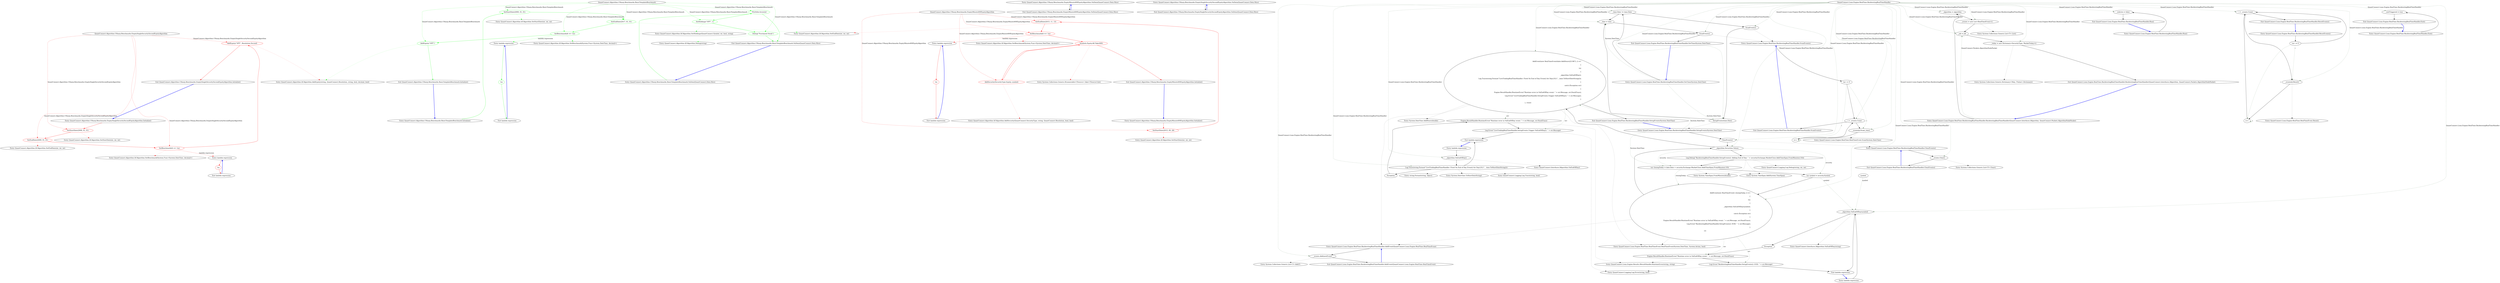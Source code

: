 digraph  {
d1 [label="SetStartDate(2000, 01, 01)", span="29-29", cluster="QuantConnect.Algorithm.CSharp.Benchmarks.BasicTemplateBenchmark.Initialize()", color=green, community=0];
d20 [label="QuantConnect.Algorithm.CSharp.Benchmarks.BasicTemplateBenchmark", span=""];
d0 [label="Entry QuantConnect.Algorithm.CSharp.Benchmarks.BasicTemplateBenchmark.Initialize()", span="27-27", cluster="QuantConnect.Algorithm.CSharp.Benchmarks.BasicTemplateBenchmark.Initialize()"];
d2 [label="SetEndDate(2017, 01, 01)", span="30-30", cluster="QuantConnect.Algorithm.CSharp.Benchmarks.BasicTemplateBenchmark.Initialize()", color=green, community=0];
d6 [label="Entry QuantConnect.Algorithm.QCAlgorithm.SetStartDate(int, int, int)", span="1126-1126", cluster="QuantConnect.Algorithm.QCAlgorithm.SetStartDate(int, int, int)"];
d3 [label="SetBenchmark(dt => 1m)", span="31-31", cluster="QuantConnect.Algorithm.CSharp.Benchmarks.BasicTemplateBenchmark.Initialize()", color=green, community=0];
d7 [label="Entry QuantConnect.Algorithm.QCAlgorithm.SetEndDate(int, int, int)", span="1151-1151", cluster="QuantConnect.Algorithm.QCAlgorithm.SetEndDate(int, int, int)"];
d4 [label="AddEquity(''SPY'')", span="32-32", cluster="QuantConnect.Algorithm.CSharp.Benchmarks.BasicTemplateBenchmark.Initialize()", color=green, community=0];
d8 [label="Entry QuantConnect.Algorithm.QCAlgorithm.SetBenchmark(System.Func<System.DateTime, decimal>)", span="1042-1042", cluster="QuantConnect.Algorithm.QCAlgorithm.SetBenchmark(System.Func<System.DateTime, decimal>)"];
d10 [label="Entry lambda expression", span="31-31", cluster="lambda expression"];
d5 [label="Exit QuantConnect.Algorithm.CSharp.Benchmarks.BasicTemplateBenchmark.Initialize()", span="27-27", cluster="QuantConnect.Algorithm.CSharp.Benchmarks.BasicTemplateBenchmark.Initialize()"];
d9 [label="Entry QuantConnect.Algorithm.QCAlgorithm.AddEquity(string, QuantConnect.Resolution, string, bool, decimal, bool)", span="1400-1400", cluster="QuantConnect.Algorithm.QCAlgorithm.AddEquity(string, QuantConnect.Resolution, string, bool, decimal, bool)"];
d11 [label="1m", span="31-31", cluster="lambda expression", color=green, community=0];
d12 [label="Exit lambda expression", span="31-31", cluster="lambda expression"];
d14 [label="!Portfolio.Invested", span="37-37", cluster="QuantConnect.Algorithm.CSharp.Benchmarks.BasicTemplateBenchmark.OnData(QuantConnect.Data.Slice)", color=green, community=0];
d13 [label="Entry QuantConnect.Algorithm.CSharp.Benchmarks.BasicTemplateBenchmark.OnData(QuantConnect.Data.Slice)", span="35-35", cluster="QuantConnect.Algorithm.CSharp.Benchmarks.BasicTemplateBenchmark.OnData(QuantConnect.Data.Slice)"];
d15 [label="SetHoldings(''SPY'', 1)", span="39-39", cluster="QuantConnect.Algorithm.CSharp.Benchmarks.BasicTemplateBenchmark.OnData(QuantConnect.Data.Slice)", color=green, community=0];
d17 [label="Exit QuantConnect.Algorithm.CSharp.Benchmarks.BasicTemplateBenchmark.OnData(QuantConnect.Data.Slice)", span="35-35", cluster="QuantConnect.Algorithm.CSharp.Benchmarks.BasicTemplateBenchmark.OnData(QuantConnect.Data.Slice)"];
d16 [label="Debug(''Purchased Stock'')", span="40-40", cluster="QuantConnect.Algorithm.CSharp.Benchmarks.BasicTemplateBenchmark.OnData(QuantConnect.Data.Slice)", color=green, community=0];
d18 [label="Entry QuantConnect.Algorithm.QCAlgorithm.SetHoldings(QuantConnect.Symbol, int, bool, string)", span="870-870", cluster="QuantConnect.Algorithm.QCAlgorithm.SetHoldings(QuantConnect.Symbol, int, bool, string)"];
d19 [label="Entry QuantConnect.Algorithm.QCAlgorithm.Debug(string)", span="1699-1699", cluster="QuantConnect.Algorithm.QCAlgorithm.Debug(string)"];
m0_15 [label="Entry QuantConnect.Algorithm.CSharp.Benchmarks.EmptyMinute400EquityAlgorithm.OnData(QuantConnect.Data.Slice)", span="19-19", cluster="QuantConnect.Algorithm.CSharp.Benchmarks.EmptyMinute400EquityAlgorithm.OnData(QuantConnect.Data.Slice)", file="EmptyMinute400EquityAlgorithm.cs"];
m0_16 [label="Exit QuantConnect.Algorithm.CSharp.Benchmarks.EmptyMinute400EquityAlgorithm.OnData(QuantConnect.Data.Slice)", span="19-19", cluster="QuantConnect.Algorithm.CSharp.Benchmarks.EmptyMinute400EquityAlgorithm.OnData(QuantConnect.Data.Slice)", file="EmptyMinute400EquityAlgorithm.cs"];
m0_0 [label="Entry QuantConnect.Algorithm.CSharp.Benchmarks.EmptyMinute400EquityAlgorithm.Initialize()", span="8-8", cluster="QuantConnect.Algorithm.CSharp.Benchmarks.EmptyMinute400EquityAlgorithm.Initialize()", file="EmptyMinute400EquityAlgorithm.cs"];
m0_1 [label="SetStartDate(2015, 09, 28)", span="10-10", cluster="QuantConnect.Algorithm.CSharp.Benchmarks.EmptyMinute400EquityAlgorithm.Initialize()", color=red, community=0, file="EmptyMinute400EquityAlgorithm.cs"];
m0_2 [label="SetEndDate(2015, 11, 13)", span="11-11", cluster="QuantConnect.Algorithm.CSharp.Benchmarks.EmptyMinute400EquityAlgorithm.Initialize()", color=red, community=0, file="EmptyMinute400EquityAlgorithm.cs"];
m0_3 [label="SetBenchmark(dt => 1m)", span="12-12", cluster="QuantConnect.Algorithm.CSharp.Benchmarks.EmptyMinute400EquityAlgorithm.Initialize()", color=red, community=0, file="EmptyMinute400EquityAlgorithm.cs"];
m0_4 [label="Symbols.Equity.All.Take(400)", span="13-13", cluster="QuantConnect.Algorithm.CSharp.Benchmarks.EmptyMinute400EquityAlgorithm.Initialize()", color=red, community=0, file="EmptyMinute400EquityAlgorithm.cs"];
m0_5 [label="AddSecurity(SecurityType.Equity, symbol)", span="15-15", cluster="QuantConnect.Algorithm.CSharp.Benchmarks.EmptyMinute400EquityAlgorithm.Initialize()", color=red, community=0, file="EmptyMinute400EquityAlgorithm.cs"];
m0_6 [label="Exit QuantConnect.Algorithm.CSharp.Benchmarks.EmptyMinute400EquityAlgorithm.Initialize()", span="8-8", cluster="QuantConnect.Algorithm.CSharp.Benchmarks.EmptyMinute400EquityAlgorithm.Initialize()", file="EmptyMinute400EquityAlgorithm.cs"];
m0_10 [label="Entry System.Collections.Generic.IEnumerable<TSource>.Take<TSource>(int)", span="0-0", cluster="System.Collections.Generic.IEnumerable<TSource>.Take<TSource>(int)", file="EmptyMinute400EquityAlgorithm.cs"];
m0_9 [label="Entry QuantConnect.Algorithm.QCAlgorithm.SetBenchmark(System.Func<System.DateTime, decimal>)", span="1042-1042", cluster="QuantConnect.Algorithm.QCAlgorithm.SetBenchmark(System.Func<System.DateTime, decimal>)", file="EmptyMinute400EquityAlgorithm.cs"];
m0_11 [label="Entry QuantConnect.Algorithm.QCAlgorithm.AddSecurity(QuantConnect.SecurityType, string, QuantConnect.Resolution, bool, bool)", span="1318-1318", cluster="QuantConnect.Algorithm.QCAlgorithm.AddSecurity(QuantConnect.SecurityType, string, QuantConnect.Resolution, bool, bool)", file="EmptyMinute400EquityAlgorithm.cs"];
m0_7 [label="Entry QuantConnect.Algorithm.QCAlgorithm.SetStartDate(int, int, int)", span="1126-1126", cluster="QuantConnect.Algorithm.QCAlgorithm.SetStartDate(int, int, int)", file="EmptyMinute400EquityAlgorithm.cs"];
m0_12 [label="Entry lambda expression", span="12-12", cluster="lambda expression", file="EmptyMinute400EquityAlgorithm.cs"];
m0_13 [label="1m", span="12-12", cluster="lambda expression", color=red, community=0, file="EmptyMinute400EquityAlgorithm.cs"];
m0_14 [label="Exit lambda expression", span="12-12", cluster="lambda expression", file="EmptyMinute400EquityAlgorithm.cs"];
m0_17 [label="QuantConnect.Algorithm.CSharp.Benchmarks.EmptyMinute400EquityAlgorithm", span="", file="EmptyMinute400EquityAlgorithm.cs"];
m2_13 [label="Entry QuantConnect.Algorithm.CSharp.Benchmarks.EmptySingleSecuritySecondEquityAlgorithm.OnData(QuantConnect.Data.Slice)", span="14-14", cluster="QuantConnect.Algorithm.CSharp.Benchmarks.EmptySingleSecuritySecondEquityAlgorithm.OnData(QuantConnect.Data.Slice)", file="EmptySingleSecuritySecondEquityAlgorithm.cs"];
m2_14 [label="Exit QuantConnect.Algorithm.CSharp.Benchmarks.EmptySingleSecuritySecondEquityAlgorithm.OnData(QuantConnect.Data.Slice)", span="14-14", cluster="QuantConnect.Algorithm.CSharp.Benchmarks.EmptySingleSecuritySecondEquityAlgorithm.OnData(QuantConnect.Data.Slice)", file="EmptySingleSecuritySecondEquityAlgorithm.cs"];
m2_7 [label="Entry QuantConnect.Algorithm.QCAlgorithm.SetEndDate(int, int, int)", span="1151-1151", cluster="QuantConnect.Algorithm.QCAlgorithm.SetEndDate(int, int, int)", file="EmptySingleSecuritySecondEquityAlgorithm.cs"];
m2_8 [label="Entry QuantConnect.Algorithm.QCAlgorithm.SetBenchmark(System.Func<System.DateTime, decimal>)", span="1042-1042", cluster="QuantConnect.Algorithm.QCAlgorithm.SetBenchmark(System.Func<System.DateTime, decimal>)", file="EmptySingleSecuritySecondEquityAlgorithm.cs"];
m2_6 [label="Entry QuantConnect.Algorithm.QCAlgorithm.SetStartDate(int, int, int)", span="1126-1126", cluster="QuantConnect.Algorithm.QCAlgorithm.SetStartDate(int, int, int)", file="EmptySingleSecuritySecondEquityAlgorithm.cs"];
m2_0 [label="Entry QuantConnect.Algorithm.CSharp.Benchmarks.EmptySingleSecuritySecondEquityAlgorithm.Initialize()", span="6-6", cluster="QuantConnect.Algorithm.CSharp.Benchmarks.EmptySingleSecuritySecondEquityAlgorithm.Initialize()", file="EmptySingleSecuritySecondEquityAlgorithm.cs"];
m2_1 [label="SetStartDate(2008, 01, 01)", span="8-8", cluster="QuantConnect.Algorithm.CSharp.Benchmarks.EmptySingleSecuritySecondEquityAlgorithm.Initialize()", color=red, community=0, file="EmptySingleSecuritySecondEquityAlgorithm.cs"];
m2_2 [label="SetEndDate(2009, 01, 01)", span="9-9", cluster="QuantConnect.Algorithm.CSharp.Benchmarks.EmptySingleSecuritySecondEquityAlgorithm.Initialize()", color=red, community=0, file="EmptySingleSecuritySecondEquityAlgorithm.cs"];
m2_3 [label="SetBenchmark(dt => 1m)", span="10-10", cluster="QuantConnect.Algorithm.CSharp.Benchmarks.EmptySingleSecuritySecondEquityAlgorithm.Initialize()", color=red, community=0, file="EmptySingleSecuritySecondEquityAlgorithm.cs"];
m2_4 [label="AddEquity(''SPY'', Resolution.Second)", span="11-11", cluster="QuantConnect.Algorithm.CSharp.Benchmarks.EmptySingleSecuritySecondEquityAlgorithm.Initialize()", color=red, community=0, file="EmptySingleSecuritySecondEquityAlgorithm.cs"];
m2_5 [label="Exit QuantConnect.Algorithm.CSharp.Benchmarks.EmptySingleSecuritySecondEquityAlgorithm.Initialize()", span="6-6", cluster="QuantConnect.Algorithm.CSharp.Benchmarks.EmptySingleSecuritySecondEquityAlgorithm.Initialize()", file="EmptySingleSecuritySecondEquityAlgorithm.cs"];
m2_10 [label="Entry lambda expression", span="10-10", cluster="lambda expression", file="EmptySingleSecuritySecondEquityAlgorithm.cs"];
m2_11 [label="1m", span="10-10", cluster="lambda expression", color=red, community=0, file="EmptySingleSecuritySecondEquityAlgorithm.cs"];
m2_12 [label="Exit lambda expression", span="10-10", cluster="lambda expression", file="EmptySingleSecuritySecondEquityAlgorithm.cs"];
m2_15 [label="QuantConnect.Algorithm.CSharp.Benchmarks.EmptySingleSecuritySecondEquityAlgorithm", span="", file="EmptySingleSecuritySecondEquityAlgorithm.cs"];
m4_21 [label="Entry QuantConnect.Lean.Engine.RealTime.RealTimeEvent.RealTimeEvent(System.DateTime, System.Action, bool)", span="62-62", cluster="QuantConnect.Lean.Engine.RealTime.RealTimeEvent.RealTimeEvent(System.DateTime, System.Action, bool)", file="LoaderTests.cs"];
m4_59 [label="Entry System.Collections.Generic.List<T>.Clear()", span="0-0", cluster="System.Collections.Generic.List<T>.Clear()", file="LoaderTests.cs"];
m4_6 [label="Entry System.Collections.Generic.List<T>.List()", span="0-0", cluster="System.Collections.Generic.List<T>.List()", file="LoaderTests.cs"];
m4_33 [label="Entry lambda expression", span="150-162", cluster="lambda expression", file="LoaderTests.cs"];
m4_25 [label="_algorithm.OnEndOfDay(symbol)", span="139-139", cluster="lambda expression", file="LoaderTests.cs"];
m4_27 [label="Engine.ResultHandler.RuntimeError(''Runtime error in OnEndOfDay event: '' + err.Message, err.StackTrace)", span="143-143", cluster="lambda expression", file="LoaderTests.cs"];
m4_28 [label="Log.Error(''BacktestingRealTimeHandler.SetupEvents(): EOD: '' + err.Message)", span="144-144", cluster="lambda expression", file="LoaderTests.cs"];
m4_37 [label="Engine.ResultHandler.RuntimeError(''Runtime error in OnEndOfDay event: '' + err.Message, err.StackTrace)", span="159-159", cluster="lambda expression", file="LoaderTests.cs"];
m4_38 [label="Log.Error(''LiveTradingRealTimeHandler.SetupEvents.Trigger OnEndOfDay(): '' + err.Message)", span="160-160", cluster="lambda expression", file="LoaderTests.cs"];
m4_24 [label="Entry lambda expression", span="135-146", cluster="lambda expression", file="LoaderTests.cs"];
m4_26 [label=Exception, span="141-141", cluster="lambda expression", file="LoaderTests.cs"];
m4_29 [label="Exit lambda expression", span="135-146", cluster="lambda expression", file="LoaderTests.cs"];
m4_34 [label="_algorithm.OnEndOfDay()", span="154-154", cluster="lambda expression", file="LoaderTests.cs"];
m4_35 [label="Log.Trace(string.Format(''LiveTradingRealTimeHandler: Fired On End of Day Event() for Day({0})'', _time.ToShortDateString()))", span="155-155", cluster="lambda expression", file="LoaderTests.cs"];
m4_36 [label=Exception, span="157-157", cluster="lambda expression", file="LoaderTests.cs"];
m4_39 [label="Exit lambda expression", span="150-162", cluster="lambda expression", file="LoaderTests.cs"];
m4_32 [label="Entry QuantConnect.Logging.Log.Error(string, bool)", span="86-86", cluster="QuantConnect.Logging.Log.Error(string, bool)", file="LoaderTests.cs"];
m4_18 [label="Entry System.TimeSpan.FromMinutes(double)", span="0-0", cluster="System.TimeSpan.FromMinutes(double)", file="LoaderTests.cs"];
m4_8 [label="Entry QuantConnect.Lean.Engine.RealTime.BacktestingRealTimeHandler.SetupEvents(System.DateTime)", span="120-120", cluster="QuantConnect.Lean.Engine.RealTime.BacktestingRealTimeHandler.SetupEvents(System.DateTime)", file="LoaderTests.cs"];
m4_9 [label="ClearEvents()", span="123-123", cluster="QuantConnect.Lean.Engine.RealTime.BacktestingRealTimeHandler.SetupEvents(System.DateTime)", file="LoaderTests.cs"];
m4_12 [label="var closingToday = date.Date + security.Exchange.MarketClose.Add(TimeSpan.FromMinutes(-10))", span="133-133", cluster="QuantConnect.Lean.Engine.RealTime.BacktestingRealTimeHandler.SetupEvents(System.DateTime)", file="LoaderTests.cs"];
m4_15 [label="AddEvent(new RealTimeEvent(date.AddHours(23.967), () =>\r\n            {\r\n                try\r\n                {\r\n                    _algorithm.OnEndOfDay();\r\n                    Log.Trace(string.Format(''LiveTradingRealTimeHandler: Fired On End of Day Event() for Day({0})'', _time.ToShortDateString()));\r\n                }\r\n                catch (Exception err)\r\n                {\r\n                    Engine.ResultHandler.RuntimeError(''Runtime error in OnEndOfDay event: '' + err.Message, err.StackTrace);\r\n                    Log.Error(''LiveTradingRealTimeHandler.SetupEvents.Trigger OnEndOfDay(): '' + err.Message);\r\n                }\r\n            }, true))", span="150-162", cluster="QuantConnect.Lean.Engine.RealTime.BacktestingRealTimeHandler.SetupEvents(System.DateTime)", file="LoaderTests.cs"];
m4_10 [label="_algorithm.Securities.Values", span="127-127", cluster="QuantConnect.Lean.Engine.RealTime.BacktestingRealTimeHandler.SetupEvents(System.DateTime)", file="LoaderTests.cs"];
m4_11 [label="Log.Debug(''BacktestingRealTimeHandler.SetupEvents(): Adding End of Day: '' + security.Exchange.MarketClose.Add(TimeSpan.FromMinutes(-10)))", span="130-130", cluster="QuantConnect.Lean.Engine.RealTime.BacktestingRealTimeHandler.SetupEvents(System.DateTime)", file="LoaderTests.cs"];
m4_13 [label="var symbol = security.Symbol", span="134-134", cluster="QuantConnect.Lean.Engine.RealTime.BacktestingRealTimeHandler.SetupEvents(System.DateTime)", file="LoaderTests.cs"];
m4_14 [label="AddEvent(new RealTimeEvent( closingToday, () =>\r\n                {\r\n                    try\r\n                    {\r\n                        _algorithm.OnEndOfDay(symbol);\r\n                    }\r\n                    catch (Exception err)\r\n                    {\r\n                        Engine.ResultHandler.RuntimeError(''Runtime error in OnEndOfDay event: '' + err.Message, err.StackTrace);\r\n                        Log.Error(''BacktestingRealTimeHandler.SetupEvents(): EOD: '' + err.Message);\r\n                    }\r\n                }))", span="135-146", cluster="QuantConnect.Lean.Engine.RealTime.BacktestingRealTimeHandler.SetupEvents(System.DateTime)", file="LoaderTests.cs"];
m4_16 [label="Exit QuantConnect.Lean.Engine.RealTime.BacktestingRealTimeHandler.SetupEvents(System.DateTime)", span="120-120", cluster="QuantConnect.Lean.Engine.RealTime.BacktestingRealTimeHandler.SetupEvents(System.DateTime)", file="LoaderTests.cs"];
m4_30 [label="Entry QuantConnect.Interfaces.IAlgorithm.OnEndOfDay(string)", span="265-265", cluster="QuantConnect.Interfaces.IAlgorithm.OnEndOfDay(string)", file="LoaderTests.cs"];
m4_67 [label="Entry QuantConnect.Lean.Engine.RealTime.BacktestingRealTimeHandler.SetTime(System.DateTime)", span="219-219", cluster="QuantConnect.Lean.Engine.RealTime.BacktestingRealTimeHandler.SetTime(System.DateTime)", file="LoaderTests.cs"];
m4_68 [label="_time.Date != time.Date", span="222-222", cluster="QuantConnect.Lean.Engine.RealTime.BacktestingRealTimeHandler.SetTime(System.DateTime)", file="LoaderTests.cs"];
m4_70 [label="SetupEvents(time.Date)", span="229-229", cluster="QuantConnect.Lean.Engine.RealTime.BacktestingRealTimeHandler.SetTime(System.DateTime)", file="LoaderTests.cs"];
m4_71 [label="_time = time", span="233-233", cluster="QuantConnect.Lean.Engine.RealTime.BacktestingRealTimeHandler.SetTime(System.DateTime)", file="LoaderTests.cs"];
m4_69 [label="ScanEvents()", span="226-226", cluster="QuantConnect.Lean.Engine.RealTime.BacktestingRealTimeHandler.SetTime(System.DateTime)", file="LoaderTests.cs"];
m4_72 [label="ScanEvents()", span="237-237", cluster="QuantConnect.Lean.Engine.RealTime.BacktestingRealTimeHandler.SetTime(System.DateTime)", file="LoaderTests.cs"];
m4_73 [label="Exit QuantConnect.Lean.Engine.RealTime.BacktestingRealTimeHandler.SetTime(System.DateTime)", span="219-219", cluster="QuantConnect.Lean.Engine.RealTime.BacktestingRealTimeHandler.SetTime(System.DateTime)", file="LoaderTests.cs"];
m4_56 [label="Entry QuantConnect.Lean.Engine.RealTime.RealTimeEvent.Scan(System.DateTime)", span="77-77", cluster="QuantConnect.Lean.Engine.RealTime.RealTimeEvent.Scan(System.DateTime)", file="LoaderTests.cs"];
m4_23 [label="Entry System.DateTime.AddHours(double)", span="0-0", cluster="System.DateTime.AddHours(double)", file="LoaderTests.cs"];
m4_0 [label="Entry QuantConnect.Lean.Engine.RealTime.BacktestingRealTimeHandler.BacktestingRealTimeHandler(QuantConnect.Interfaces.IAlgorithm, QuantConnect.Packets.AlgorithmNodePacket)", span="104-104", cluster="QuantConnect.Lean.Engine.RealTime.BacktestingRealTimeHandler.BacktestingRealTimeHandler(QuantConnect.Interfaces.IAlgorithm, QuantConnect.Packets.AlgorithmNodePacket)", file="LoaderTests.cs"];
m4_1 [label="_algorithm = algorithm", span="107-107", cluster="QuantConnect.Lean.Engine.RealTime.BacktestingRealTimeHandler.BacktestingRealTimeHandler(QuantConnect.Interfaces.IAlgorithm, QuantConnect.Packets.AlgorithmNodePacket)", file="LoaderTests.cs"];
m4_3 [label="_job = job", span="109-109", cluster="QuantConnect.Lean.Engine.RealTime.BacktestingRealTimeHandler.BacktestingRealTimeHandler(QuantConnect.Interfaces.IAlgorithm, QuantConnect.Packets.AlgorithmNodePacket)", file="LoaderTests.cs"];
m4_2 [label="_events = new List<RealTimeEvent>()", span="108-108", cluster="QuantConnect.Lean.Engine.RealTime.BacktestingRealTimeHandler.BacktestingRealTimeHandler(QuantConnect.Interfaces.IAlgorithm, QuantConnect.Packets.AlgorithmNodePacket)", file="LoaderTests.cs"];
m4_4 [label="_today = new Dictionary<SecurityType, MarketToday>()", span="110-110", cluster="QuantConnect.Lean.Engine.RealTime.BacktestingRealTimeHandler.BacktestingRealTimeHandler(QuantConnect.Interfaces.IAlgorithm, QuantConnect.Packets.AlgorithmNodePacket)", file="LoaderTests.cs"];
m4_5 [label="Exit QuantConnect.Lean.Engine.RealTime.BacktestingRealTimeHandler.BacktestingRealTimeHandler(QuantConnect.Interfaces.IAlgorithm, QuantConnect.Packets.AlgorithmNodePacket)", span="104-104", cluster="QuantConnect.Lean.Engine.RealTime.BacktestingRealTimeHandler.BacktestingRealTimeHandler(QuantConnect.Interfaces.IAlgorithm, QuantConnect.Packets.AlgorithmNodePacket)", file="LoaderTests.cs"];
m4_42 [label="Entry string.Format(string, object)", span="0-0", cluster="string.Format(string, object)", file="LoaderTests.cs"];
m4_20 [label="Entry QuantConnect.Logging.Log.Debug(string, int, int)", span="124-124", cluster="QuantConnect.Logging.Log.Debug(string, int, int)", file="LoaderTests.cs"];
m4_44 [label="Entry QuantConnect.Lean.Engine.RealTime.BacktestingRealTimeHandler.Run()", span="169-169", cluster="QuantConnect.Lean.Engine.RealTime.BacktestingRealTimeHandler.Run()", file="LoaderTests.cs"];
m4_45 [label="_isActive = false", span="171-171", cluster="QuantConnect.Lean.Engine.RealTime.BacktestingRealTimeHandler.Run()", file="LoaderTests.cs"];
m4_46 [label="Exit QuantConnect.Lean.Engine.RealTime.BacktestingRealTimeHandler.Run()", span="169-169", cluster="QuantConnect.Lean.Engine.RealTime.BacktestingRealTimeHandler.Run()", file="LoaderTests.cs"];
m4_66 [label="Entry QuantConnect.Lean.Engine.RealTime.RealTimeEvent.Reset()", span="107-107", cluster="QuantConnect.Lean.Engine.RealTime.RealTimeEvent.Reset()", file="LoaderTests.cs"];
m4_60 [label="Entry QuantConnect.Lean.Engine.RealTime.BacktestingRealTimeHandler.ResetEvents()", span="206-206", cluster="QuantConnect.Lean.Engine.RealTime.BacktestingRealTimeHandler.ResetEvents()", file="LoaderTests.cs"];
m4_61 [label="var i = 0", span="208-208", cluster="QuantConnect.Lean.Engine.RealTime.BacktestingRealTimeHandler.ResetEvents()", file="LoaderTests.cs"];
m4_62 [label="i < _events.Count", span="208-208", cluster="QuantConnect.Lean.Engine.RealTime.BacktestingRealTimeHandler.ResetEvents()", file="LoaderTests.cs"];
m4_63 [label="_events[i].Reset()", span="210-210", cluster="QuantConnect.Lean.Engine.RealTime.BacktestingRealTimeHandler.ResetEvents()", file="LoaderTests.cs"];
m4_64 [label="i++", span="208-208", cluster="QuantConnect.Lean.Engine.RealTime.BacktestingRealTimeHandler.ResetEvents()", file="LoaderTests.cs"];
m4_65 [label="Exit QuantConnect.Lean.Engine.RealTime.BacktestingRealTimeHandler.ResetEvents()", span="206-206", cluster="QuantConnect.Lean.Engine.RealTime.BacktestingRealTimeHandler.ResetEvents()", file="LoaderTests.cs"];
m4_7 [label="Entry System.Collections.Generic.Dictionary<TKey, TValue>.Dictionary()", span="0-0", cluster="System.Collections.Generic.Dictionary<TKey, TValue>.Dictionary()", file="LoaderTests.cs"];
m4_74 [label="Entry QuantConnect.Lean.Engine.RealTime.BacktestingRealTimeHandler.Exit()", span="243-243", cluster="QuantConnect.Lean.Engine.RealTime.BacktestingRealTimeHandler.Exit()", file="LoaderTests.cs"];
m4_75 [label="_exitTriggered = true", span="245-245", cluster="QuantConnect.Lean.Engine.RealTime.BacktestingRealTimeHandler.Exit()", file="LoaderTests.cs"];
m4_76 [label="Exit QuantConnect.Lean.Engine.RealTime.BacktestingRealTimeHandler.Exit()", span="243-243", cluster="QuantConnect.Lean.Engine.RealTime.BacktestingRealTimeHandler.Exit()", file="LoaderTests.cs"];
m4_49 [label="Entry System.Collections.Generic.List<T>.Add(T)", span="0-0", cluster="System.Collections.Generic.List<T>.Add(T)", file="LoaderTests.cs"];
m4_41 [label="Entry System.DateTime.ToShortDateString()", span="0-0", cluster="System.DateTime.ToShortDateString()", file="LoaderTests.cs"];
m4_22 [label="Entry QuantConnect.Lean.Engine.RealTime.BacktestingRealTimeHandler.AddEvent(QuantConnect.Lean.Engine.RealTime.RealTimeEvent)", span="179-179", cluster="QuantConnect.Lean.Engine.RealTime.BacktestingRealTimeHandler.AddEvent(QuantConnect.Lean.Engine.RealTime.RealTimeEvent)", file="LoaderTests.cs"];
m4_47 [label="_events.Add(newEvent)", span="181-181", cluster="QuantConnect.Lean.Engine.RealTime.BacktestingRealTimeHandler.AddEvent(QuantConnect.Lean.Engine.RealTime.RealTimeEvent)", file="LoaderTests.cs"];
m4_48 [label="Exit QuantConnect.Lean.Engine.RealTime.BacktestingRealTimeHandler.AddEvent(QuantConnect.Lean.Engine.RealTime.RealTimeEvent)", span="179-179", cluster="QuantConnect.Lean.Engine.RealTime.BacktestingRealTimeHandler.AddEvent(QuantConnect.Lean.Engine.RealTime.RealTimeEvent)", file="LoaderTests.cs"];
m4_40 [label="Entry QuantConnect.Interfaces.IAlgorithm.OnEndOfDay()", span="260-260", cluster="QuantConnect.Interfaces.IAlgorithm.OnEndOfDay()", file="LoaderTests.cs"];
m4_50 [label="Entry QuantConnect.Lean.Engine.RealTime.BacktestingRealTimeHandler.ScanEvents()", span="187-187", cluster="QuantConnect.Lean.Engine.RealTime.BacktestingRealTimeHandler.ScanEvents()", file="LoaderTests.cs"];
m4_51 [label="var i = 0", span="189-189", cluster="QuantConnect.Lean.Engine.RealTime.BacktestingRealTimeHandler.ScanEvents()", file="LoaderTests.cs"];
m4_52 [label="i < _events.Count", span="189-189", cluster="QuantConnect.Lean.Engine.RealTime.BacktestingRealTimeHandler.ScanEvents()", file="LoaderTests.cs"];
m4_53 [label="_events[i].Scan(_time)", span="191-191", cluster="QuantConnect.Lean.Engine.RealTime.BacktestingRealTimeHandler.ScanEvents()", file="LoaderTests.cs"];
m4_54 [label="i++", span="189-189", cluster="QuantConnect.Lean.Engine.RealTime.BacktestingRealTimeHandler.ScanEvents()", file="LoaderTests.cs"];
m4_55 [label="Exit QuantConnect.Lean.Engine.RealTime.BacktestingRealTimeHandler.ScanEvents()", span="187-187", cluster="QuantConnect.Lean.Engine.RealTime.BacktestingRealTimeHandler.ScanEvents()", file="LoaderTests.cs"];
m4_17 [label="Entry QuantConnect.Lean.Engine.RealTime.BacktestingRealTimeHandler.ClearEvents()", span="198-198", cluster="QuantConnect.Lean.Engine.RealTime.BacktestingRealTimeHandler.ClearEvents()", file="LoaderTests.cs"];
m4_57 [label="_events.Clear()", span="200-200", cluster="QuantConnect.Lean.Engine.RealTime.BacktestingRealTimeHandler.ClearEvents()", file="LoaderTests.cs"];
m4_58 [label="Exit QuantConnect.Lean.Engine.RealTime.BacktestingRealTimeHandler.ClearEvents()", span="198-198", cluster="QuantConnect.Lean.Engine.RealTime.BacktestingRealTimeHandler.ClearEvents()", file="LoaderTests.cs"];
m4_19 [label="Entry System.TimeSpan.Add(System.TimeSpan)", span="0-0", cluster="System.TimeSpan.Add(System.TimeSpan)", file="LoaderTests.cs"];
m4_43 [label="Entry QuantConnect.Logging.Log.Trace(string, bool)", span="104-104", cluster="QuantConnect.Logging.Log.Trace(string, bool)", file="LoaderTests.cs"];
m4_31 [label="Entry QuantConnect.Lean.Engine.Results.IResultHandler.RuntimeError(string, string)", span="121-121", cluster="QuantConnect.Lean.Engine.Results.IResultHandler.RuntimeError(string, string)", file="LoaderTests.cs"];
m4_77 [label="QuantConnect.Lean.Engine.RealTime.BacktestingRealTimeHandler", span="", file="LoaderTests.cs"];
m4_78 [label=symbol, span="", file="LoaderTests.cs"];
d1 -> d2  [key=0, style=solid, color=green];
d1 -> d6  [key=2, style=dotted, color=green];
d20 -> d1  [key=1, style=dashed, color=green, label="QuantConnect.Algorithm.CSharp.Benchmarks.BasicTemplateBenchmark"];
d20 -> d2  [key=1, style=dashed, color=green, label="QuantConnect.Algorithm.CSharp.Benchmarks.BasicTemplateBenchmark"];
d20 -> d3  [key=1, style=dashed, color=green, label="QuantConnect.Algorithm.CSharp.Benchmarks.BasicTemplateBenchmark"];
d20 -> d4  [key=1, style=dashed, color=green, label="QuantConnect.Algorithm.CSharp.Benchmarks.BasicTemplateBenchmark"];
d20 -> d14  [key=1, style=dashed, color=green, label="QuantConnect.Algorithm.CSharp.Benchmarks.BasicTemplateBenchmark"];
d20 -> d15  [key=1, style=dashed, color=green, label="QuantConnect.Algorithm.CSharp.Benchmarks.BasicTemplateBenchmark"];
d20 -> d16  [key=1, style=dashed, color=green, label="QuantConnect.Algorithm.CSharp.Benchmarks.BasicTemplateBenchmark"];
d0 -> d1  [key=0, style=solid, color=green];
d2 -> d3  [key=0, style=solid, color=green];
d2 -> d7  [key=2, style=dotted, color=green];
d3 -> d4  [key=0, style=solid, color=green];
d3 -> d8  [key=2, style=dotted, color=green];
d3 -> d10  [key=1, style=dashed, color=green, label="lambda expression"];
d4 -> d5  [key=0, style=solid, color=green];
d4 -> d9  [key=2, style=dotted, color=green];
d10 -> d11  [key=0, style=solid, color=green];
d5 -> d0  [key=0, style=bold, color=blue];
d11 -> d12  [key=0, style=solid, color=green];
d12 -> d10  [key=0, style=bold, color=blue];
d14 -> d15  [key=0, style=solid, color=green];
d14 -> d17  [key=0, style=solid, color=green];
d13 -> d14  [key=0, style=solid, color=green];
d15 -> d16  [key=0, style=solid, color=green];
d15 -> d18  [key=2, style=dotted, color=green];
d17 -> d13  [key=0, style=bold, color=blue];
d16 -> d17  [key=0, style=solid, color=green];
d16 -> d19  [key=2, style=dotted, color=green];
m0_15 -> m0_16  [key=0, style=solid];
m0_16 -> m0_15  [key=0, style=bold, color=blue];
m0_0 -> m0_1  [key=0, style=solid, color=red];
m0_1 -> m0_2  [key=0, style=solid, color=red];
m0_1 -> m0_7  [key=2, style=dotted, color=red];
m0_2 -> m0_3  [key=0, style=solid, color=red];
m0_2 -> d7  [key=2, style=dotted, color=red];
m0_3 -> m0_4  [key=0, style=solid, color=red];
m0_3 -> m0_9  [key=2, style=dotted, color=red];
m0_3 -> m0_12  [key=1, style=dashed, color=red, label="lambda expression"];
m0_4 -> m0_5  [key=0, style=solid, color=red];
m0_4 -> m0_6  [key=0, style=solid, color=red];
m0_4 -> m0_10  [key=2, style=dotted, color=red];
m0_5 -> m0_4  [key=0, style=solid, color=red];
m0_5 -> m0_11  [key=2, style=dotted, color=red];
m0_6 -> m0_0  [key=0, style=bold, color=blue];
m0_12 -> m0_13  [key=0, style=solid, color=red];
m0_13 -> m0_14  [key=0, style=solid, color=red];
m0_14 -> m0_12  [key=0, style=bold, color=blue];
m0_17 -> m0_1  [key=1, style=dashed, color=red, label="QuantConnect.Algorithm.CSharp.Benchmarks.EmptyMinute400EquityAlgorithm"];
m0_17 -> m0_2  [key=1, style=dashed, color=red, label="QuantConnect.Algorithm.CSharp.Benchmarks.EmptyMinute400EquityAlgorithm"];
m0_17 -> m0_3  [key=1, style=dashed, color=red, label="QuantConnect.Algorithm.CSharp.Benchmarks.EmptyMinute400EquityAlgorithm"];
m0_17 -> m0_5  [key=1, style=dashed, color=red, label="QuantConnect.Algorithm.CSharp.Benchmarks.EmptyMinute400EquityAlgorithm"];
m2_13 -> m2_14  [key=0, style=solid];
m2_14 -> m2_13  [key=0, style=bold, color=blue];
m2_0 -> m2_1  [key=0, style=solid, color=red];
m2_1 -> m2_2  [key=0, style=solid, color=red];
m2_1 -> m2_6  [key=2, style=dotted, color=red];
m2_2 -> m2_3  [key=0, style=solid, color=red];
m2_2 -> m2_7  [key=2, style=dotted, color=red];
m2_3 -> m2_4  [key=0, style=solid, color=red];
m2_3 -> m2_8  [key=2, style=dotted, color=red];
m2_3 -> m2_10  [key=1, style=dashed, color=red, label="lambda expression"];
m2_4 -> m2_5  [key=0, style=solid, color=red];
m2_4 -> d9  [key=2, style=dotted, color=red];
m2_5 -> m2_0  [key=0, style=bold, color=blue];
m2_10 -> m2_11  [key=0, style=solid, color=red];
m2_11 -> m2_12  [key=0, style=solid, color=red];
m2_12 -> m2_10  [key=0, style=bold, color=blue];
m2_15 -> m2_1  [key=1, style=dashed, color=red, label="QuantConnect.Algorithm.CSharp.Benchmarks.EmptySingleSecuritySecondEquityAlgorithm"];
m2_15 -> m2_2  [key=1, style=dashed, color=red, label="QuantConnect.Algorithm.CSharp.Benchmarks.EmptySingleSecuritySecondEquityAlgorithm"];
m2_15 -> m2_3  [key=1, style=dashed, color=red, label="QuantConnect.Algorithm.CSharp.Benchmarks.EmptySingleSecuritySecondEquityAlgorithm"];
m2_15 -> m2_4  [key=1, style=dashed, color=red, label="QuantConnect.Algorithm.CSharp.Benchmarks.EmptySingleSecuritySecondEquityAlgorithm"];
m4_33 -> m4_34  [key=0, style=solid];
m4_25 -> m4_26  [key=0, style=solid];
m4_25 -> m4_29  [key=0, style=solid];
m4_25 -> m4_30  [key=2, style=dotted];
m4_27 -> m4_28  [key=0, style=solid];
m4_27 -> m4_31  [key=2, style=dotted];
m4_28 -> m4_29  [key=0, style=solid];
m4_28 -> m4_32  [key=2, style=dotted];
m4_37 -> m4_38  [key=0, style=solid];
m4_37 -> m4_31  [key=2, style=dotted];
m4_38 -> m4_39  [key=0, style=solid];
m4_38 -> m4_32  [key=2, style=dotted];
m4_24 -> m4_25  [key=0, style=solid];
m4_26 -> m4_27  [key=0, style=solid];
m4_29 -> m4_24  [key=0, style=bold, color=blue];
m4_34 -> m4_35  [key=0, style=solid];
m4_34 -> m4_40  [key=2, style=dotted];
m4_35 -> m4_36  [key=0, style=solid];
m4_35 -> m4_39  [key=0, style=solid];
m4_35 -> m4_41  [key=2, style=dotted];
m4_35 -> m4_42  [key=2, style=dotted];
m4_35 -> m4_43  [key=2, style=dotted];
m4_36 -> m4_37  [key=0, style=solid];
m4_39 -> m4_33  [key=0, style=bold, color=blue];
m4_8 -> m4_9  [key=0, style=solid];
m4_8 -> m4_12  [key=1, style=dashed, color=darkseagreen4, label="System.DateTime"];
m4_8 -> m4_15  [key=1, style=dashed, color=darkseagreen4, label="System.DateTime"];
m4_9 -> m4_10  [key=0, style=solid];
m4_9 -> m4_17  [key=2, style=dotted];
m4_12 -> m4_13  [key=0, style=solid];
m4_12 -> m4_18  [key=2, style=dotted];
m4_12 -> m4_19  [key=2, style=dotted];
m4_12 -> m4_14  [key=1, style=dashed, color=darkseagreen4, label=closingToday];
m4_15 -> m4_16  [key=0, style=solid];
m4_15 -> m4_21  [key=2, style=dotted];
m4_15 -> m4_23  [key=2, style=dotted];
m4_15 -> m4_22  [key=2, style=dotted];
m4_15 -> m4_37  [key=1, style=dashed, color=darkseagreen4, label=err];
m4_15 -> m4_38  [key=1, style=dashed, color=darkseagreen4, label=err];
m4_10 -> m4_11  [key=0, style=solid];
m4_10 -> m4_15  [key=0, style=solid];
m4_10 -> m4_12  [key=1, style=dashed, color=darkseagreen4, label=security];
m4_10 -> m4_13  [key=1, style=dashed, color=darkseagreen4, label=security];
m4_11 -> m4_12  [key=0, style=solid];
m4_11 -> m4_18  [key=2, style=dotted];
m4_11 -> m4_19  [key=2, style=dotted];
m4_11 -> m4_20  [key=2, style=dotted];
m4_13 -> m4_14  [key=0, style=solid];
m4_13 -> m4_25  [key=1, style=dashed, color=darkseagreen4, label=symbol];
m4_14 -> m4_10  [key=0, style=solid];
m4_14 -> m4_21  [key=2, style=dotted];
m4_14 -> m4_22  [key=2, style=dotted];
m4_14 -> m4_27  [key=1, style=dashed, color=darkseagreen4, label=err];
m4_14 -> m4_28  [key=1, style=dashed, color=darkseagreen4, label=err];
m4_16 -> m4_8  [key=0, style=bold, color=blue];
m4_67 -> m4_68  [key=0, style=solid];
m4_67 -> m4_70  [key=1, style=dashed, color=darkseagreen4, label="System.DateTime"];
m4_67 -> m4_71  [key=1, style=dashed, color=darkseagreen4, label="System.DateTime"];
m4_68 -> m4_69  [key=0, style=solid];
m4_68 -> m4_71  [key=0, style=solid];
m4_70 -> m4_71  [key=0, style=solid];
m4_70 -> m4_8  [key=2, style=dotted];
m4_71 -> m4_72  [key=0, style=solid];
m4_69 -> m4_70  [key=0, style=solid];
m4_69 -> m4_50  [key=2, style=dotted];
m4_72 -> m4_73  [key=0, style=solid];
m4_72 -> m4_50  [key=2, style=dotted];
m4_73 -> m4_67  [key=0, style=bold, color=blue];
m4_0 -> m4_1  [key=0, style=solid];
m4_0 -> m4_3  [key=1, style=dashed, color=darkseagreen4, label="QuantConnect.Packets.AlgorithmNodePacket"];
m4_1 -> m4_2  [key=0, style=solid];
m4_3 -> m4_4  [key=0, style=solid];
m4_2 -> m4_3  [key=0, style=solid];
m4_2 -> m4_6  [key=2, style=dotted];
m4_4 -> m4_5  [key=0, style=solid];
m4_4 -> m4_7  [key=2, style=dotted];
m4_5 -> m4_0  [key=0, style=bold, color=blue];
m4_44 -> m4_45  [key=0, style=solid];
m4_45 -> m4_46  [key=0, style=solid];
m4_46 -> m4_44  [key=0, style=bold, color=blue];
m4_60 -> m4_61  [key=0, style=solid];
m4_61 -> m4_62  [key=0, style=solid];
m4_61 -> m4_63  [key=1, style=dashed, color=darkseagreen4, label=i];
m4_61 -> m4_64  [key=1, style=dashed, color=darkseagreen4, label=i];
m4_62 -> m4_63  [key=0, style=solid];
m4_62 -> m4_65  [key=0, style=solid];
m4_63 -> m4_64  [key=0, style=solid];
m4_63 -> m4_66  [key=2, style=dotted];
m4_64 -> m4_62  [key=0, style=solid];
m4_64 -> m4_64  [key=1, style=dashed, color=darkseagreen4, label=i];
m4_65 -> m4_60  [key=0, style=bold, color=blue];
m4_74 -> m4_75  [key=0, style=solid];
m4_75 -> m4_76  [key=0, style=solid];
m4_76 -> m4_74  [key=0, style=bold, color=blue];
m4_22 -> m4_47  [key=0, style=solid];
m4_47 -> m4_48  [key=0, style=solid];
m4_47 -> m4_49  [key=2, style=dotted];
m4_48 -> m4_22  [key=0, style=bold, color=blue];
m4_50 -> m4_51  [key=0, style=solid];
m4_51 -> m4_52  [key=0, style=solid];
m4_51 -> m4_53  [key=1, style=dashed, color=darkseagreen4, label=i];
m4_51 -> m4_54  [key=1, style=dashed, color=darkseagreen4, label=i];
m4_52 -> m4_53  [key=0, style=solid];
m4_52 -> m4_55  [key=0, style=solid];
m4_53 -> m4_54  [key=0, style=solid];
m4_53 -> m4_56  [key=2, style=dotted];
m4_54 -> m4_52  [key=0, style=solid];
m4_54 -> m4_54  [key=1, style=dashed, color=darkseagreen4, label=i];
m4_55 -> m4_50  [key=0, style=bold, color=blue];
m4_17 -> m4_57  [key=0, style=solid];
m4_57 -> m4_58  [key=0, style=solid];
m4_57 -> m4_59  [key=2, style=dotted];
m4_58 -> m4_17  [key=0, style=bold, color=blue];
m4_77 -> m4_1  [key=1, style=dashed, color=darkseagreen4, label="QuantConnect.Lean.Engine.RealTime.BacktestingRealTimeHandler"];
m4_77 -> m4_2  [key=1, style=dashed, color=darkseagreen4, label="QuantConnect.Lean.Engine.RealTime.BacktestingRealTimeHandler"];
m4_77 -> m4_3  [key=1, style=dashed, color=darkseagreen4, label="QuantConnect.Lean.Engine.RealTime.BacktestingRealTimeHandler"];
m4_77 -> m4_4  [key=1, style=dashed, color=darkseagreen4, label="QuantConnect.Lean.Engine.RealTime.BacktestingRealTimeHandler"];
m4_77 -> m4_9  [key=1, style=dashed, color=darkseagreen4, label="QuantConnect.Lean.Engine.RealTime.BacktestingRealTimeHandler"];
m4_77 -> m4_10  [key=1, style=dashed, color=darkseagreen4, label="QuantConnect.Lean.Engine.RealTime.BacktestingRealTimeHandler"];
m4_77 -> m4_14  [key=1, style=dashed, color=darkseagreen4, label="QuantConnect.Lean.Engine.RealTime.BacktestingRealTimeHandler"];
m4_77 -> m4_25  [key=1, style=dashed, color=darkseagreen4, label="QuantConnect.Lean.Engine.RealTime.BacktestingRealTimeHandler"];
m4_77 -> m4_15  [key=1, style=dashed, color=darkseagreen4, label="QuantConnect.Lean.Engine.RealTime.BacktestingRealTimeHandler"];
m4_77 -> m4_34  [key=1, style=dashed, color=darkseagreen4, label="QuantConnect.Lean.Engine.RealTime.BacktestingRealTimeHandler"];
m4_77 -> m4_35  [key=1, style=dashed, color=darkseagreen4, label="QuantConnect.Lean.Engine.RealTime.BacktestingRealTimeHandler"];
m4_77 -> m4_45  [key=1, style=dashed, color=darkseagreen4, label="QuantConnect.Lean.Engine.RealTime.BacktestingRealTimeHandler"];
m4_77 -> m4_47  [key=1, style=dashed, color=darkseagreen4, label="QuantConnect.Lean.Engine.RealTime.BacktestingRealTimeHandler"];
m4_77 -> m4_52  [key=1, style=dashed, color=darkseagreen4, label="QuantConnect.Lean.Engine.RealTime.BacktestingRealTimeHandler"];
m4_77 -> m4_53  [key=1, style=dashed, color=darkseagreen4, label="QuantConnect.Lean.Engine.RealTime.BacktestingRealTimeHandler"];
m4_77 -> m4_57  [key=1, style=dashed, color=darkseagreen4, label="QuantConnect.Lean.Engine.RealTime.BacktestingRealTimeHandler"];
m4_77 -> m4_62  [key=1, style=dashed, color=darkseagreen4, label="QuantConnect.Lean.Engine.RealTime.BacktestingRealTimeHandler"];
m4_77 -> m4_63  [key=1, style=dashed, color=darkseagreen4, label="QuantConnect.Lean.Engine.RealTime.BacktestingRealTimeHandler"];
m4_77 -> m4_68  [key=1, style=dashed, color=darkseagreen4, label="QuantConnect.Lean.Engine.RealTime.BacktestingRealTimeHandler"];
m4_77 -> m4_69  [key=1, style=dashed, color=darkseagreen4, label="QuantConnect.Lean.Engine.RealTime.BacktestingRealTimeHandler"];
m4_77 -> m4_70  [key=1, style=dashed, color=darkseagreen4, label="QuantConnect.Lean.Engine.RealTime.BacktestingRealTimeHandler"];
m4_77 -> m4_71  [key=1, style=dashed, color=darkseagreen4, label="QuantConnect.Lean.Engine.RealTime.BacktestingRealTimeHandler"];
m4_77 -> m4_72  [key=1, style=dashed, color=darkseagreen4, label="QuantConnect.Lean.Engine.RealTime.BacktestingRealTimeHandler"];
m4_77 -> m4_75  [key=1, style=dashed, color=darkseagreen4, label="QuantConnect.Lean.Engine.RealTime.BacktestingRealTimeHandler"];
m4_78 -> m4_25  [key=1, style=dashed, color=darkseagreen4, label=symbol];
}
